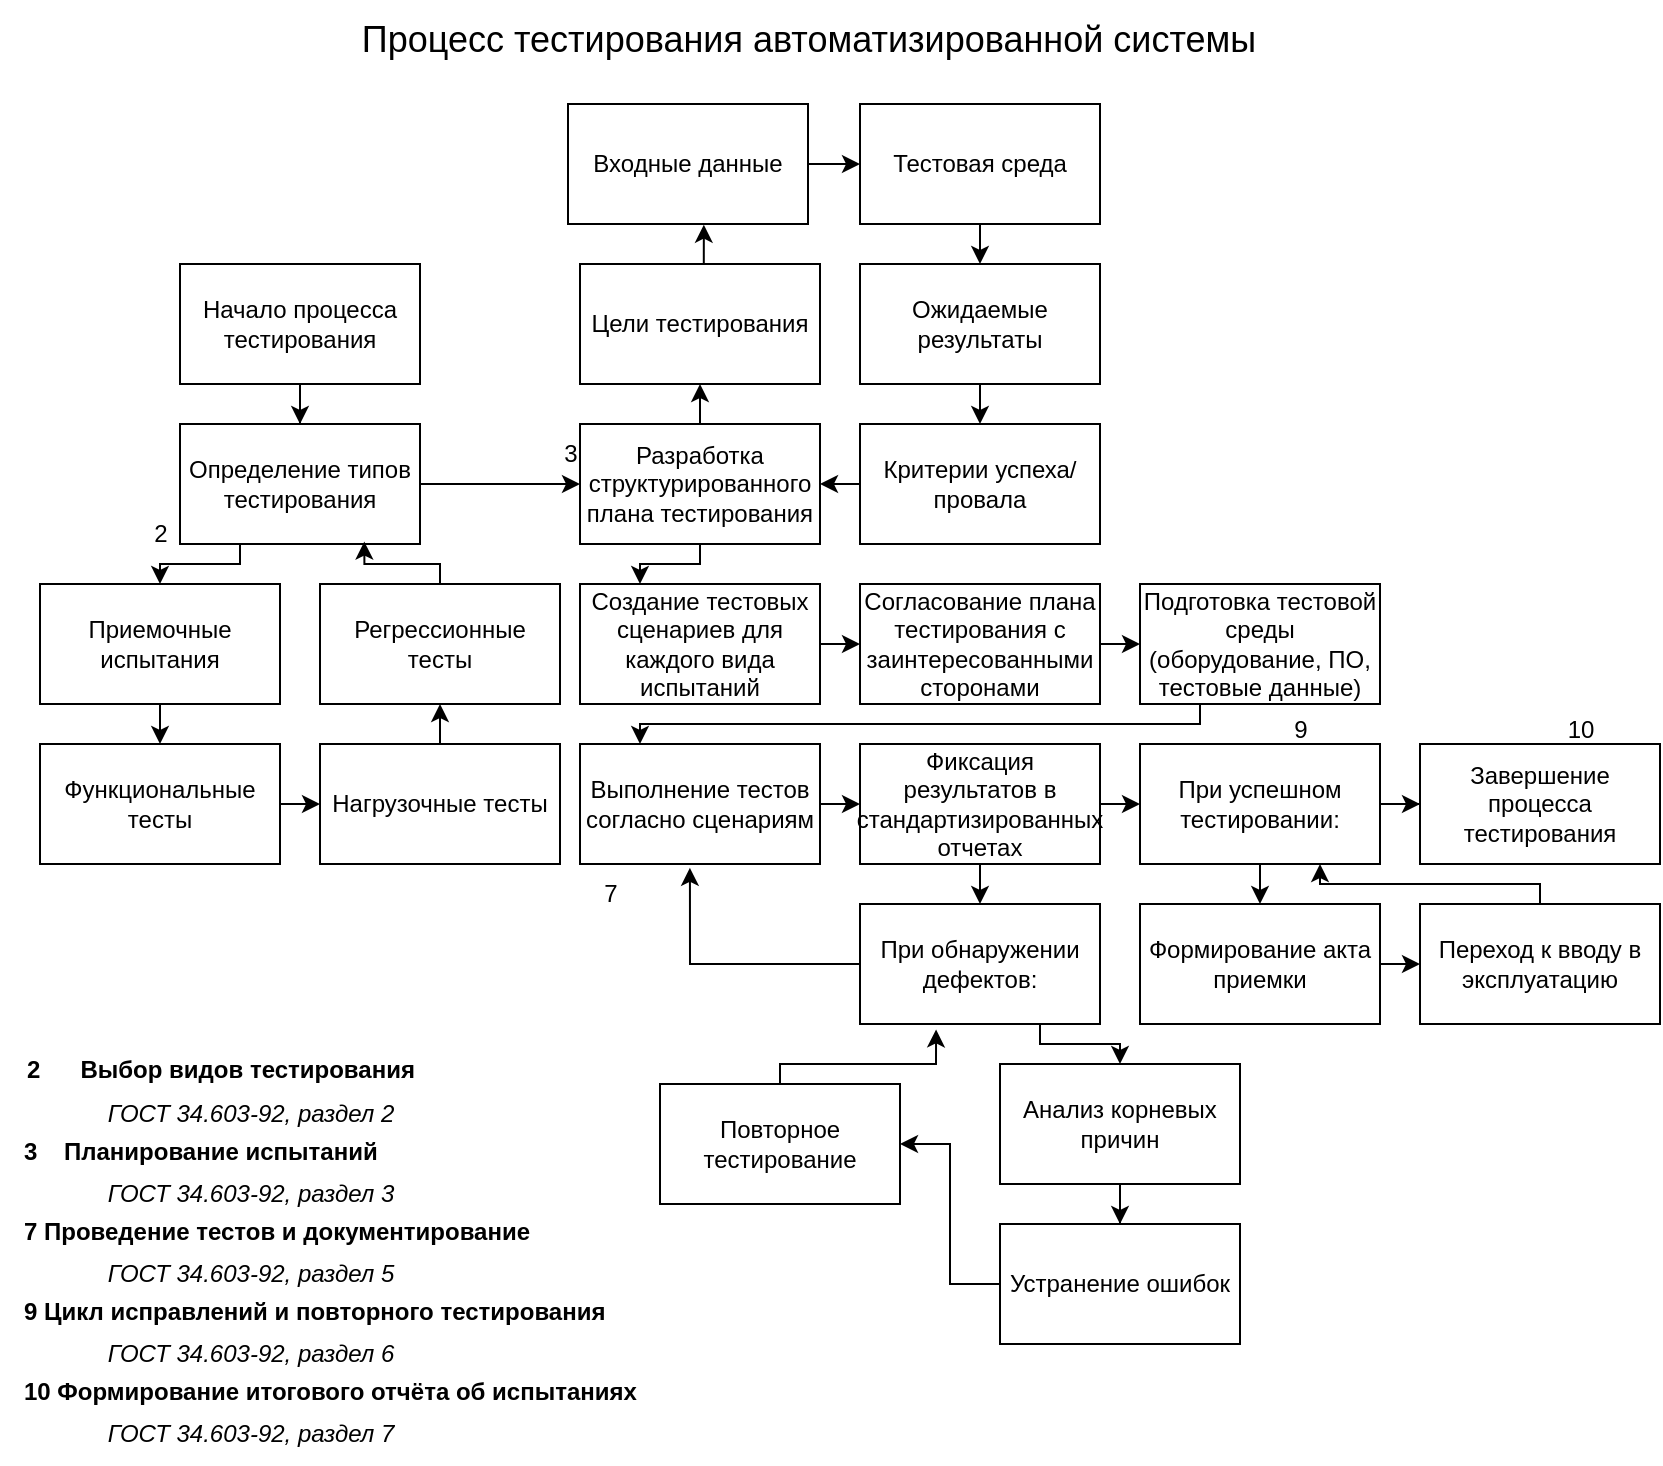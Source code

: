 <mxfile version="27.0.3">
  <diagram name="Page-1" id="UXsrNf9ZP6Kqo0MjBglC">
    <mxGraphModel dx="1307" dy="619" grid="1" gridSize="10" guides="1" tooltips="1" connect="1" arrows="1" fold="1" page="1" pageScale="1" pageWidth="827" pageHeight="1169" math="0" shadow="0">
      <root>
        <mxCell id="0" />
        <mxCell id="1" parent="0" />
        <mxCell id="Fsdo4PKpDpBGeMkAoVHg-2" value="&lt;h3 style=&quot;font-weight: 500; font-size: 18.288px; line-height: 1.5; margin-right: 0px; margin-bottom: 13.716px; margin-left: 0px; color: rgb(64, 64, 64); font-family: DeepSeek-CJK-patch, Inter, system-ui, -apple-system, BlinkMacSystemFont, &amp;quot;Segoe UI&amp;quot;, Roboto, &amp;quot;Noto Sans&amp;quot;, Ubuntu, Cantarell, &amp;quot;Helvetica Neue&amp;quot;, Oxygen, &amp;quot;Open Sans&amp;quot;, sans-serif; text-align: start; text-wrap-mode: wrap; background-color: rgb(255, 255, 255); margin-top: 0px !important;&quot;&gt;&lt;br&gt;&lt;/h3&gt;" style="text;html=1;align=center;verticalAlign=middle;resizable=0;points=[];autosize=1;strokeColor=none;fillColor=none;" vertex="1" parent="1">
          <mxGeometry x="320" y="68" width="20" height="50" as="geometry" />
        </mxCell>
        <mxCell id="Fsdo4PKpDpBGeMkAoVHg-3" value="&lt;font style=&quot;font-size: 18px;&quot;&gt;Процесс тестирования автоматизированной системы&lt;/font&gt;" style="text;html=1;align=center;verticalAlign=middle;resizable=0;points=[];autosize=1;strokeColor=none;fillColor=none;" vertex="1" parent="1">
          <mxGeometry x="179" y="28" width="470" height="40" as="geometry" />
        </mxCell>
        <mxCell id="Fsdo4PKpDpBGeMkAoVHg-6" value="" style="edgeStyle=orthogonalEdgeStyle;rounded=0;orthogonalLoop=1;jettySize=auto;html=1;" edge="1" parent="1" source="Fsdo4PKpDpBGeMkAoVHg-4" target="Fsdo4PKpDpBGeMkAoVHg-5">
          <mxGeometry relative="1" as="geometry" />
        </mxCell>
        <mxCell id="Fsdo4PKpDpBGeMkAoVHg-4" value="Начало процесса тестирования" style="rounded=0;whiteSpace=wrap;html=1;fillColor=light-dark(#FFFFFF,#737373);" vertex="1" parent="1">
          <mxGeometry x="100" y="160" width="120" height="60" as="geometry" />
        </mxCell>
        <mxCell id="Fsdo4PKpDpBGeMkAoVHg-20" value="" style="edgeStyle=orthogonalEdgeStyle;rounded=0;orthogonalLoop=1;jettySize=auto;html=1;" edge="1" parent="1" source="Fsdo4PKpDpBGeMkAoVHg-5" target="Fsdo4PKpDpBGeMkAoVHg-19">
          <mxGeometry relative="1" as="geometry" />
        </mxCell>
        <mxCell id="Fsdo4PKpDpBGeMkAoVHg-5" value="Определение типов тестирования" style="whiteSpace=wrap;html=1;rounded=0;fillColor=light-dark(#FFFFFF,#737373);" vertex="1" parent="1">
          <mxGeometry x="100" y="240" width="120" height="60" as="geometry" />
        </mxCell>
        <mxCell id="Fsdo4PKpDpBGeMkAoVHg-12" style="edgeStyle=orthogonalEdgeStyle;rounded=0;orthogonalLoop=1;jettySize=auto;html=1;exitX=0.5;exitY=1;exitDx=0;exitDy=0;entryX=0.5;entryY=0;entryDx=0;entryDy=0;" edge="1" parent="1" source="Fsdo4PKpDpBGeMkAoVHg-7" target="Fsdo4PKpDpBGeMkAoVHg-8">
          <mxGeometry relative="1" as="geometry" />
        </mxCell>
        <mxCell id="Fsdo4PKpDpBGeMkAoVHg-7" value="Приемочные испытания" style="rounded=0;whiteSpace=wrap;html=1;" vertex="1" parent="1">
          <mxGeometry x="30" y="320" width="120" height="60" as="geometry" />
        </mxCell>
        <mxCell id="Fsdo4PKpDpBGeMkAoVHg-13" style="edgeStyle=orthogonalEdgeStyle;rounded=0;orthogonalLoop=1;jettySize=auto;html=1;exitX=1;exitY=0.5;exitDx=0;exitDy=0;entryX=0;entryY=0.5;entryDx=0;entryDy=0;" edge="1" parent="1" source="Fsdo4PKpDpBGeMkAoVHg-8" target="Fsdo4PKpDpBGeMkAoVHg-9">
          <mxGeometry relative="1" as="geometry" />
        </mxCell>
        <mxCell id="Fsdo4PKpDpBGeMkAoVHg-8" value="Функциональные тесты" style="whiteSpace=wrap;html=1;" vertex="1" parent="1">
          <mxGeometry x="30" y="400" width="120" height="60" as="geometry" />
        </mxCell>
        <mxCell id="Fsdo4PKpDpBGeMkAoVHg-15" style="edgeStyle=orthogonalEdgeStyle;rounded=0;orthogonalLoop=1;jettySize=auto;html=1;exitX=0.5;exitY=0;exitDx=0;exitDy=0;entryX=0.5;entryY=1;entryDx=0;entryDy=0;" edge="1" parent="1" source="Fsdo4PKpDpBGeMkAoVHg-9" target="Fsdo4PKpDpBGeMkAoVHg-10">
          <mxGeometry relative="1" as="geometry" />
        </mxCell>
        <mxCell id="Fsdo4PKpDpBGeMkAoVHg-9" value="Нагрузочные тесты" style="whiteSpace=wrap;html=1;" vertex="1" parent="1">
          <mxGeometry x="170" y="400" width="120" height="60" as="geometry" />
        </mxCell>
        <mxCell id="Fsdo4PKpDpBGeMkAoVHg-18" style="edgeStyle=orthogonalEdgeStyle;rounded=0;orthogonalLoop=1;jettySize=auto;html=1;exitX=0.5;exitY=0;exitDx=0;exitDy=0;entryX=0.768;entryY=0.98;entryDx=0;entryDy=0;entryPerimeter=0;" edge="1" parent="1" source="Fsdo4PKpDpBGeMkAoVHg-10" target="Fsdo4PKpDpBGeMkAoVHg-5">
          <mxGeometry relative="1" as="geometry">
            <mxPoint x="200" y="310" as="targetPoint" />
            <Array as="points">
              <mxPoint x="230" y="310" />
              <mxPoint x="192" y="310" />
            </Array>
          </mxGeometry>
        </mxCell>
        <mxCell id="Fsdo4PKpDpBGeMkAoVHg-10" value="Регрессионные тесты" style="whiteSpace=wrap;html=1;" vertex="1" parent="1">
          <mxGeometry x="170" y="320" width="120" height="60" as="geometry" />
        </mxCell>
        <mxCell id="Fsdo4PKpDpBGeMkAoVHg-17" style="edgeStyle=orthogonalEdgeStyle;rounded=0;orthogonalLoop=1;jettySize=auto;html=1;exitX=0.25;exitY=1;exitDx=0;exitDy=0;entryX=0.5;entryY=0;entryDx=0;entryDy=0;" edge="1" parent="1" source="Fsdo4PKpDpBGeMkAoVHg-5" target="Fsdo4PKpDpBGeMkAoVHg-7">
          <mxGeometry relative="1" as="geometry">
            <Array as="points">
              <mxPoint x="130" y="310" />
              <mxPoint x="90" y="310" />
            </Array>
          </mxGeometry>
        </mxCell>
        <mxCell id="Fsdo4PKpDpBGeMkAoVHg-27" style="edgeStyle=orthogonalEdgeStyle;rounded=0;orthogonalLoop=1;jettySize=auto;html=1;exitX=0.5;exitY=0;exitDx=0;exitDy=0;entryX=0.5;entryY=1;entryDx=0;entryDy=0;" edge="1" parent="1" source="Fsdo4PKpDpBGeMkAoVHg-19" target="Fsdo4PKpDpBGeMkAoVHg-21">
          <mxGeometry relative="1" as="geometry" />
        </mxCell>
        <mxCell id="Fsdo4PKpDpBGeMkAoVHg-35" style="edgeStyle=orthogonalEdgeStyle;rounded=0;orthogonalLoop=1;jettySize=auto;html=1;exitX=0.5;exitY=1;exitDx=0;exitDy=0;entryX=0.25;entryY=0;entryDx=0;entryDy=0;" edge="1" parent="1" source="Fsdo4PKpDpBGeMkAoVHg-19" target="Fsdo4PKpDpBGeMkAoVHg-34">
          <mxGeometry relative="1" as="geometry">
            <Array as="points">
              <mxPoint x="360" y="310" />
              <mxPoint x="330" y="310" />
            </Array>
          </mxGeometry>
        </mxCell>
        <mxCell id="Fsdo4PKpDpBGeMkAoVHg-19" value="Разработка структурированного плана тестирования" style="whiteSpace=wrap;html=1;rounded=0;fillColor=light-dark(#FFFFFF,#737373);" vertex="1" parent="1">
          <mxGeometry x="300" y="240" width="120" height="60" as="geometry" />
        </mxCell>
        <mxCell id="Fsdo4PKpDpBGeMkAoVHg-21" value="Цели тестирования" style="whiteSpace=wrap;html=1;" vertex="1" parent="1">
          <mxGeometry x="300" y="160" width="120" height="60" as="geometry" />
        </mxCell>
        <mxCell id="Fsdo4PKpDpBGeMkAoVHg-30" style="edgeStyle=orthogonalEdgeStyle;rounded=0;orthogonalLoop=1;jettySize=auto;html=1;exitX=1;exitY=0.5;exitDx=0;exitDy=0;entryX=0;entryY=0.5;entryDx=0;entryDy=0;" edge="1" parent="1" source="Fsdo4PKpDpBGeMkAoVHg-23" target="Fsdo4PKpDpBGeMkAoVHg-24">
          <mxGeometry relative="1" as="geometry" />
        </mxCell>
        <mxCell id="Fsdo4PKpDpBGeMkAoVHg-23" value="Входные данные" style="whiteSpace=wrap;html=1;" vertex="1" parent="1">
          <mxGeometry x="294" y="80" width="120" height="60" as="geometry" />
        </mxCell>
        <mxCell id="Fsdo4PKpDpBGeMkAoVHg-31" style="edgeStyle=orthogonalEdgeStyle;rounded=0;orthogonalLoop=1;jettySize=auto;html=1;exitX=0.5;exitY=1;exitDx=0;exitDy=0;entryX=0.5;entryY=0;entryDx=0;entryDy=0;" edge="1" parent="1" source="Fsdo4PKpDpBGeMkAoVHg-24" target="Fsdo4PKpDpBGeMkAoVHg-25">
          <mxGeometry relative="1" as="geometry" />
        </mxCell>
        <mxCell id="Fsdo4PKpDpBGeMkAoVHg-24" value="Тестовая среда" style="whiteSpace=wrap;html=1;" vertex="1" parent="1">
          <mxGeometry x="440" y="80" width="120" height="60" as="geometry" />
        </mxCell>
        <mxCell id="Fsdo4PKpDpBGeMkAoVHg-32" style="edgeStyle=orthogonalEdgeStyle;rounded=0;orthogonalLoop=1;jettySize=auto;html=1;exitX=0.5;exitY=1;exitDx=0;exitDy=0;entryX=0.5;entryY=0;entryDx=0;entryDy=0;" edge="1" parent="1" source="Fsdo4PKpDpBGeMkAoVHg-25" target="Fsdo4PKpDpBGeMkAoVHg-26">
          <mxGeometry relative="1" as="geometry" />
        </mxCell>
        <mxCell id="Fsdo4PKpDpBGeMkAoVHg-25" value="Ожидаемые результаты" style="whiteSpace=wrap;html=1;" vertex="1" parent="1">
          <mxGeometry x="440" y="160" width="120" height="60" as="geometry" />
        </mxCell>
        <mxCell id="Fsdo4PKpDpBGeMkAoVHg-33" style="edgeStyle=orthogonalEdgeStyle;rounded=0;orthogonalLoop=1;jettySize=auto;html=1;exitX=0;exitY=0.5;exitDx=0;exitDy=0;entryX=1;entryY=0.5;entryDx=0;entryDy=0;" edge="1" parent="1" source="Fsdo4PKpDpBGeMkAoVHg-26" target="Fsdo4PKpDpBGeMkAoVHg-19">
          <mxGeometry relative="1" as="geometry" />
        </mxCell>
        <mxCell id="Fsdo4PKpDpBGeMkAoVHg-26" value="Критерии успеха/провала" style="whiteSpace=wrap;html=1;" vertex="1" parent="1">
          <mxGeometry x="440" y="240" width="120" height="60" as="geometry" />
        </mxCell>
        <mxCell id="Fsdo4PKpDpBGeMkAoVHg-29" style="edgeStyle=orthogonalEdgeStyle;rounded=0;orthogonalLoop=1;jettySize=auto;html=1;exitX=0.5;exitY=0;exitDx=0;exitDy=0;entryX=0.566;entryY=1.006;entryDx=0;entryDy=0;entryPerimeter=0;" edge="1" parent="1" source="Fsdo4PKpDpBGeMkAoVHg-21" target="Fsdo4PKpDpBGeMkAoVHg-23">
          <mxGeometry relative="1" as="geometry" />
        </mxCell>
        <mxCell id="Fsdo4PKpDpBGeMkAoVHg-39" style="edgeStyle=orthogonalEdgeStyle;rounded=0;orthogonalLoop=1;jettySize=auto;html=1;exitX=1;exitY=0.5;exitDx=0;exitDy=0;entryX=0;entryY=0.5;entryDx=0;entryDy=0;" edge="1" parent="1" source="Fsdo4PKpDpBGeMkAoVHg-34" target="Fsdo4PKpDpBGeMkAoVHg-36">
          <mxGeometry relative="1" as="geometry" />
        </mxCell>
        <mxCell id="Fsdo4PKpDpBGeMkAoVHg-34" value="Создание тестовых сценариев для каждого вида испытаний" style="whiteSpace=wrap;html=1;fillColor=light-dark(#FFFFFF,#737373);" vertex="1" parent="1">
          <mxGeometry x="300" y="320" width="120" height="60" as="geometry" />
        </mxCell>
        <mxCell id="Fsdo4PKpDpBGeMkAoVHg-40" style="edgeStyle=orthogonalEdgeStyle;rounded=0;orthogonalLoop=1;jettySize=auto;html=1;exitX=1;exitY=0.5;exitDx=0;exitDy=0;entryX=0;entryY=0.5;entryDx=0;entryDy=0;" edge="1" parent="1" source="Fsdo4PKpDpBGeMkAoVHg-36" target="Fsdo4PKpDpBGeMkAoVHg-38">
          <mxGeometry relative="1" as="geometry" />
        </mxCell>
        <mxCell id="Fsdo4PKpDpBGeMkAoVHg-36" value="Согласование плана тестирования с заинтересованными сторонами" style="whiteSpace=wrap;html=1;fillColor=light-dark(#FFFFFF,#737373);" vertex="1" parent="1">
          <mxGeometry x="440" y="320" width="120" height="60" as="geometry" />
        </mxCell>
        <mxCell id="Fsdo4PKpDpBGeMkAoVHg-42" style="edgeStyle=orthogonalEdgeStyle;rounded=0;orthogonalLoop=1;jettySize=auto;html=1;exitX=0.25;exitY=1;exitDx=0;exitDy=0;entryX=0.25;entryY=0;entryDx=0;entryDy=0;" edge="1" parent="1" source="Fsdo4PKpDpBGeMkAoVHg-38" target="Fsdo4PKpDpBGeMkAoVHg-41">
          <mxGeometry relative="1" as="geometry">
            <Array as="points">
              <mxPoint x="610" y="390" />
              <mxPoint x="330" y="390" />
            </Array>
          </mxGeometry>
        </mxCell>
        <mxCell id="Fsdo4PKpDpBGeMkAoVHg-38" value="Подготовка тестовой среды (оборудование, ПО, тестовые данные)" style="whiteSpace=wrap;html=1;fillColor=light-dark(#FFFFFF,#737373);" vertex="1" parent="1">
          <mxGeometry x="580" y="320" width="120" height="60" as="geometry" />
        </mxCell>
        <mxCell id="Fsdo4PKpDpBGeMkAoVHg-44" style="edgeStyle=orthogonalEdgeStyle;rounded=0;orthogonalLoop=1;jettySize=auto;html=1;exitX=1;exitY=0.5;exitDx=0;exitDy=0;entryX=0;entryY=0.5;entryDx=0;entryDy=0;" edge="1" parent="1" source="Fsdo4PKpDpBGeMkAoVHg-41" target="Fsdo4PKpDpBGeMkAoVHg-43">
          <mxGeometry relative="1" as="geometry" />
        </mxCell>
        <mxCell id="Fsdo4PKpDpBGeMkAoVHg-41" value="&lt;div&gt;Выполнение тестов согласно сценариям&lt;/div&gt;" style="whiteSpace=wrap;html=1;fillColor=light-dark(#FFFFFF,#737373);" vertex="1" parent="1">
          <mxGeometry x="300" y="400" width="120" height="60" as="geometry" />
        </mxCell>
        <mxCell id="Fsdo4PKpDpBGeMkAoVHg-58" style="edgeStyle=orthogonalEdgeStyle;rounded=0;orthogonalLoop=1;jettySize=auto;html=1;exitX=0.5;exitY=1;exitDx=0;exitDy=0;entryX=0.5;entryY=0;entryDx=0;entryDy=0;" edge="1" parent="1" source="Fsdo4PKpDpBGeMkAoVHg-43" target="Fsdo4PKpDpBGeMkAoVHg-46">
          <mxGeometry relative="1" as="geometry" />
        </mxCell>
        <mxCell id="Fsdo4PKpDpBGeMkAoVHg-66" style="edgeStyle=orthogonalEdgeStyle;rounded=0;orthogonalLoop=1;jettySize=auto;html=1;exitX=1;exitY=0.5;exitDx=0;exitDy=0;entryX=0;entryY=0.5;entryDx=0;entryDy=0;" edge="1" parent="1" source="Fsdo4PKpDpBGeMkAoVHg-43" target="Fsdo4PKpDpBGeMkAoVHg-59">
          <mxGeometry relative="1" as="geometry" />
        </mxCell>
        <mxCell id="Fsdo4PKpDpBGeMkAoVHg-43" value="&lt;div&gt;Фиксация результатов в стандартизированных отчетах&lt;/div&gt;" style="whiteSpace=wrap;html=1;fillColor=light-dark(#FFFFFF,#737373);" vertex="1" parent="1">
          <mxGeometry x="440" y="400" width="120" height="60" as="geometry" />
        </mxCell>
        <mxCell id="Fsdo4PKpDpBGeMkAoVHg-55" style="edgeStyle=orthogonalEdgeStyle;rounded=0;orthogonalLoop=1;jettySize=auto;html=1;exitX=0.75;exitY=1;exitDx=0;exitDy=0;entryX=0.5;entryY=0;entryDx=0;entryDy=0;" edge="1" parent="1" source="Fsdo4PKpDpBGeMkAoVHg-46" target="Fsdo4PKpDpBGeMkAoVHg-47">
          <mxGeometry relative="1" as="geometry">
            <Array as="points">
              <mxPoint x="530" y="550" />
              <mxPoint x="570" y="550" />
            </Array>
          </mxGeometry>
        </mxCell>
        <mxCell id="Fsdo4PKpDpBGeMkAoVHg-46" value="При обнаружении дефектов:" style="whiteSpace=wrap;html=1;fillColor=light-dark(#FFFFFF,#737373);" vertex="1" parent="1">
          <mxGeometry x="440" y="480" width="120" height="60" as="geometry" />
        </mxCell>
        <mxCell id="Fsdo4PKpDpBGeMkAoVHg-52" value="" style="edgeStyle=orthogonalEdgeStyle;rounded=0;orthogonalLoop=1;jettySize=auto;html=1;" edge="1" parent="1" source="Fsdo4PKpDpBGeMkAoVHg-47" target="Fsdo4PKpDpBGeMkAoVHg-51">
          <mxGeometry relative="1" as="geometry" />
        </mxCell>
        <mxCell id="Fsdo4PKpDpBGeMkAoVHg-47" value="Анализ корневых причин" style="whiteSpace=wrap;html=1;" vertex="1" parent="1">
          <mxGeometry x="510" y="560" width="120" height="60" as="geometry" />
        </mxCell>
        <mxCell id="Fsdo4PKpDpBGeMkAoVHg-49" value="Повторное тестирование" style="whiteSpace=wrap;html=1;" vertex="1" parent="1">
          <mxGeometry x="340" y="570" width="120" height="60" as="geometry" />
        </mxCell>
        <mxCell id="Fsdo4PKpDpBGeMkAoVHg-53" style="edgeStyle=orthogonalEdgeStyle;rounded=0;orthogonalLoop=1;jettySize=auto;html=1;exitX=0;exitY=0.5;exitDx=0;exitDy=0;entryX=1;entryY=0.5;entryDx=0;entryDy=0;" edge="1" parent="1" source="Fsdo4PKpDpBGeMkAoVHg-51" target="Fsdo4PKpDpBGeMkAoVHg-49">
          <mxGeometry relative="1" as="geometry" />
        </mxCell>
        <mxCell id="Fsdo4PKpDpBGeMkAoVHg-51" value="Устранение ошибок" style="whiteSpace=wrap;html=1;" vertex="1" parent="1">
          <mxGeometry x="510" y="640" width="120" height="60" as="geometry" />
        </mxCell>
        <mxCell id="Fsdo4PKpDpBGeMkAoVHg-56" style="edgeStyle=orthogonalEdgeStyle;rounded=0;orthogonalLoop=1;jettySize=auto;html=1;exitX=0.5;exitY=0;exitDx=0;exitDy=0;entryX=0.317;entryY=1.045;entryDx=0;entryDy=0;entryPerimeter=0;" edge="1" parent="1" source="Fsdo4PKpDpBGeMkAoVHg-49" target="Fsdo4PKpDpBGeMkAoVHg-46">
          <mxGeometry relative="1" as="geometry">
            <Array as="points">
              <mxPoint x="400" y="560" />
              <mxPoint x="478" y="560" />
            </Array>
          </mxGeometry>
        </mxCell>
        <mxCell id="Fsdo4PKpDpBGeMkAoVHg-57" style="edgeStyle=orthogonalEdgeStyle;rounded=0;orthogonalLoop=1;jettySize=auto;html=1;exitX=0;exitY=0.5;exitDx=0;exitDy=0;entryX=0.458;entryY=1.032;entryDx=0;entryDy=0;entryPerimeter=0;" edge="1" parent="1" source="Fsdo4PKpDpBGeMkAoVHg-46" target="Fsdo4PKpDpBGeMkAoVHg-41">
          <mxGeometry relative="1" as="geometry" />
        </mxCell>
        <mxCell id="Fsdo4PKpDpBGeMkAoVHg-63" style="edgeStyle=orthogonalEdgeStyle;rounded=0;orthogonalLoop=1;jettySize=auto;html=1;exitX=0.5;exitY=1;exitDx=0;exitDy=0;entryX=0.5;entryY=0;entryDx=0;entryDy=0;" edge="1" parent="1" source="Fsdo4PKpDpBGeMkAoVHg-59" target="Fsdo4PKpDpBGeMkAoVHg-61">
          <mxGeometry relative="1" as="geometry" />
        </mxCell>
        <mxCell id="Fsdo4PKpDpBGeMkAoVHg-68" value="" style="edgeStyle=orthogonalEdgeStyle;rounded=0;orthogonalLoop=1;jettySize=auto;html=1;" edge="1" parent="1" source="Fsdo4PKpDpBGeMkAoVHg-59" target="Fsdo4PKpDpBGeMkAoVHg-67">
          <mxGeometry relative="1" as="geometry" />
        </mxCell>
        <mxCell id="Fsdo4PKpDpBGeMkAoVHg-59" value="&lt;div&gt;При успешном тестировании:&lt;/div&gt;" style="whiteSpace=wrap;html=1;fillColor=light-dark(#FFFFFF,#737373);" vertex="1" parent="1">
          <mxGeometry x="580" y="400" width="120" height="60" as="geometry" />
        </mxCell>
        <mxCell id="Fsdo4PKpDpBGeMkAoVHg-64" style="edgeStyle=orthogonalEdgeStyle;rounded=0;orthogonalLoop=1;jettySize=auto;html=1;exitX=1;exitY=0.5;exitDx=0;exitDy=0;entryX=0;entryY=0.5;entryDx=0;entryDy=0;" edge="1" parent="1" source="Fsdo4PKpDpBGeMkAoVHg-61" target="Fsdo4PKpDpBGeMkAoVHg-62">
          <mxGeometry relative="1" as="geometry" />
        </mxCell>
        <mxCell id="Fsdo4PKpDpBGeMkAoVHg-61" value="Формирование акта приемки" style="whiteSpace=wrap;html=1;" vertex="1" parent="1">
          <mxGeometry x="580" y="480" width="120" height="60" as="geometry" />
        </mxCell>
        <mxCell id="Fsdo4PKpDpBGeMkAoVHg-65" style="edgeStyle=orthogonalEdgeStyle;rounded=0;orthogonalLoop=1;jettySize=auto;html=1;exitX=0.5;exitY=0;exitDx=0;exitDy=0;entryX=0.75;entryY=1;entryDx=0;entryDy=0;" edge="1" parent="1" source="Fsdo4PKpDpBGeMkAoVHg-62" target="Fsdo4PKpDpBGeMkAoVHg-59">
          <mxGeometry relative="1" as="geometry">
            <Array as="points">
              <mxPoint x="780" y="470" />
              <mxPoint x="670" y="470" />
            </Array>
          </mxGeometry>
        </mxCell>
        <mxCell id="Fsdo4PKpDpBGeMkAoVHg-62" value="&lt;div&gt;Переход к вводу в эксплуатацию&lt;/div&gt;" style="whiteSpace=wrap;html=1;" vertex="1" parent="1">
          <mxGeometry x="720" y="480" width="120" height="60" as="geometry" />
        </mxCell>
        <mxCell id="Fsdo4PKpDpBGeMkAoVHg-67" value="Завершение процесса тестирования" style="whiteSpace=wrap;html=1;fillColor=light-dark(#FFFFFF,#737373);" vertex="1" parent="1">
          <mxGeometry x="720" y="400" width="120" height="60" as="geometry" />
        </mxCell>
        <mxCell id="Fsdo4PKpDpBGeMkAoVHg-70" value="&lt;b&gt;2&lt;span style=&quot;white-space-collapse: preserve;&quot;&gt;&#x9;&lt;/span&gt;Выбор видов тестирования&lt;/b&gt;" style="text;html=1;align=center;verticalAlign=middle;resizable=0;points=[];autosize=1;strokeColor=none;fillColor=none;" vertex="1" parent="1">
          <mxGeometry x="10" y="548" width="220" height="30" as="geometry" />
        </mxCell>
        <mxCell id="Fsdo4PKpDpBGeMkAoVHg-73" value="&lt;i&gt;ГОСТ 34.603-92, раздел 2&lt;/i&gt;" style="text;html=1;align=center;verticalAlign=middle;resizable=0;points=[];autosize=1;strokeColor=none;fillColor=none;" vertex="1" parent="1">
          <mxGeometry x="50" y="570" width="170" height="30" as="geometry" />
        </mxCell>
        <mxCell id="Fsdo4PKpDpBGeMkAoVHg-74" value="3    Планирование испытаний" style="text;whiteSpace=wrap;fontStyle=1" vertex="1" parent="1">
          <mxGeometry x="20" y="590" width="200" height="30" as="geometry" />
        </mxCell>
        <mxCell id="Fsdo4PKpDpBGeMkAoVHg-76" value="&lt;i&gt;ГОСТ 34.603-92, раздел 3&lt;/i&gt;" style="text;html=1;align=center;verticalAlign=middle;resizable=0;points=[];autosize=1;strokeColor=none;fillColor=none;" vertex="1" parent="1">
          <mxGeometry x="50" y="610" width="170" height="30" as="geometry" />
        </mxCell>
        <mxCell id="Fsdo4PKpDpBGeMkAoVHg-78" value="&lt;i&gt;ГОСТ 34.603-92, раздел 5&lt;/i&gt;" style="text;html=1;align=center;verticalAlign=middle;resizable=0;points=[];autosize=1;strokeColor=none;fillColor=none;" vertex="1" parent="1">
          <mxGeometry x="50" y="650" width="170" height="30" as="geometry" />
        </mxCell>
        <mxCell id="Fsdo4PKpDpBGeMkAoVHg-79" value="7&#x9;Проведение тестов и документирование" style="text;whiteSpace=wrap;fontStyle=1" vertex="1" parent="1">
          <mxGeometry x="20" y="630" width="270" height="20" as="geometry" />
        </mxCell>
        <mxCell id="Fsdo4PKpDpBGeMkAoVHg-81" value="9&#x9;Цикл исправлений и повторного тестирования" style="text;whiteSpace=wrap;fontStyle=1" vertex="1" parent="1">
          <mxGeometry x="20" y="670" width="320" height="20" as="geometry" />
        </mxCell>
        <mxCell id="Fsdo4PKpDpBGeMkAoVHg-82" value="10&#x9;Формирование итогового отчёта об испытаниях" style="text;whiteSpace=wrap;fontStyle=1" vertex="1" parent="1">
          <mxGeometry x="20" y="710" width="310" height="20" as="geometry" />
        </mxCell>
        <mxCell id="Fsdo4PKpDpBGeMkAoVHg-83" value="&lt;i&gt;ГОСТ 34.603-92, раздел 6&lt;/i&gt;" style="text;html=1;align=center;verticalAlign=middle;resizable=0;points=[];autosize=1;strokeColor=none;fillColor=none;" vertex="1" parent="1">
          <mxGeometry x="50" y="690" width="170" height="30" as="geometry" />
        </mxCell>
        <mxCell id="Fsdo4PKpDpBGeMkAoVHg-84" value="&lt;div&gt;&lt;i&gt;ГОСТ 34.603-92, раздел 7&lt;/i&gt;&lt;/div&gt;" style="text;html=1;align=center;verticalAlign=middle;resizable=0;points=[];autosize=1;strokeColor=none;fillColor=none;" vertex="1" parent="1">
          <mxGeometry x="50" y="730" width="170" height="30" as="geometry" />
        </mxCell>
        <mxCell id="Fsdo4PKpDpBGeMkAoVHg-85" value="2" style="text;html=1;align=center;verticalAlign=middle;resizable=0;points=[];autosize=1;strokeColor=none;fillColor=none;" vertex="1" parent="1">
          <mxGeometry x="75" y="280" width="30" height="30" as="geometry" />
        </mxCell>
        <mxCell id="Fsdo4PKpDpBGeMkAoVHg-86" value="3" style="text;html=1;align=center;verticalAlign=middle;resizable=0;points=[];autosize=1;strokeColor=none;fillColor=none;" vertex="1" parent="1">
          <mxGeometry x="280" y="240" width="30" height="30" as="geometry" />
        </mxCell>
        <mxCell id="Fsdo4PKpDpBGeMkAoVHg-87" value="7" style="text;html=1;align=center;verticalAlign=middle;resizable=0;points=[];autosize=1;strokeColor=none;fillColor=none;" vertex="1" parent="1">
          <mxGeometry x="300" y="460" width="30" height="30" as="geometry" />
        </mxCell>
        <mxCell id="Fsdo4PKpDpBGeMkAoVHg-88" value="9" style="text;html=1;align=center;verticalAlign=middle;resizable=0;points=[];autosize=1;strokeColor=none;fillColor=none;" vertex="1" parent="1">
          <mxGeometry x="645" y="378" width="30" height="30" as="geometry" />
        </mxCell>
        <mxCell id="Fsdo4PKpDpBGeMkAoVHg-89" value="10" style="text;html=1;align=center;verticalAlign=middle;resizable=0;points=[];autosize=1;strokeColor=none;fillColor=none;" vertex="1" parent="1">
          <mxGeometry x="780" y="378" width="40" height="30" as="geometry" />
        </mxCell>
      </root>
    </mxGraphModel>
  </diagram>
</mxfile>
